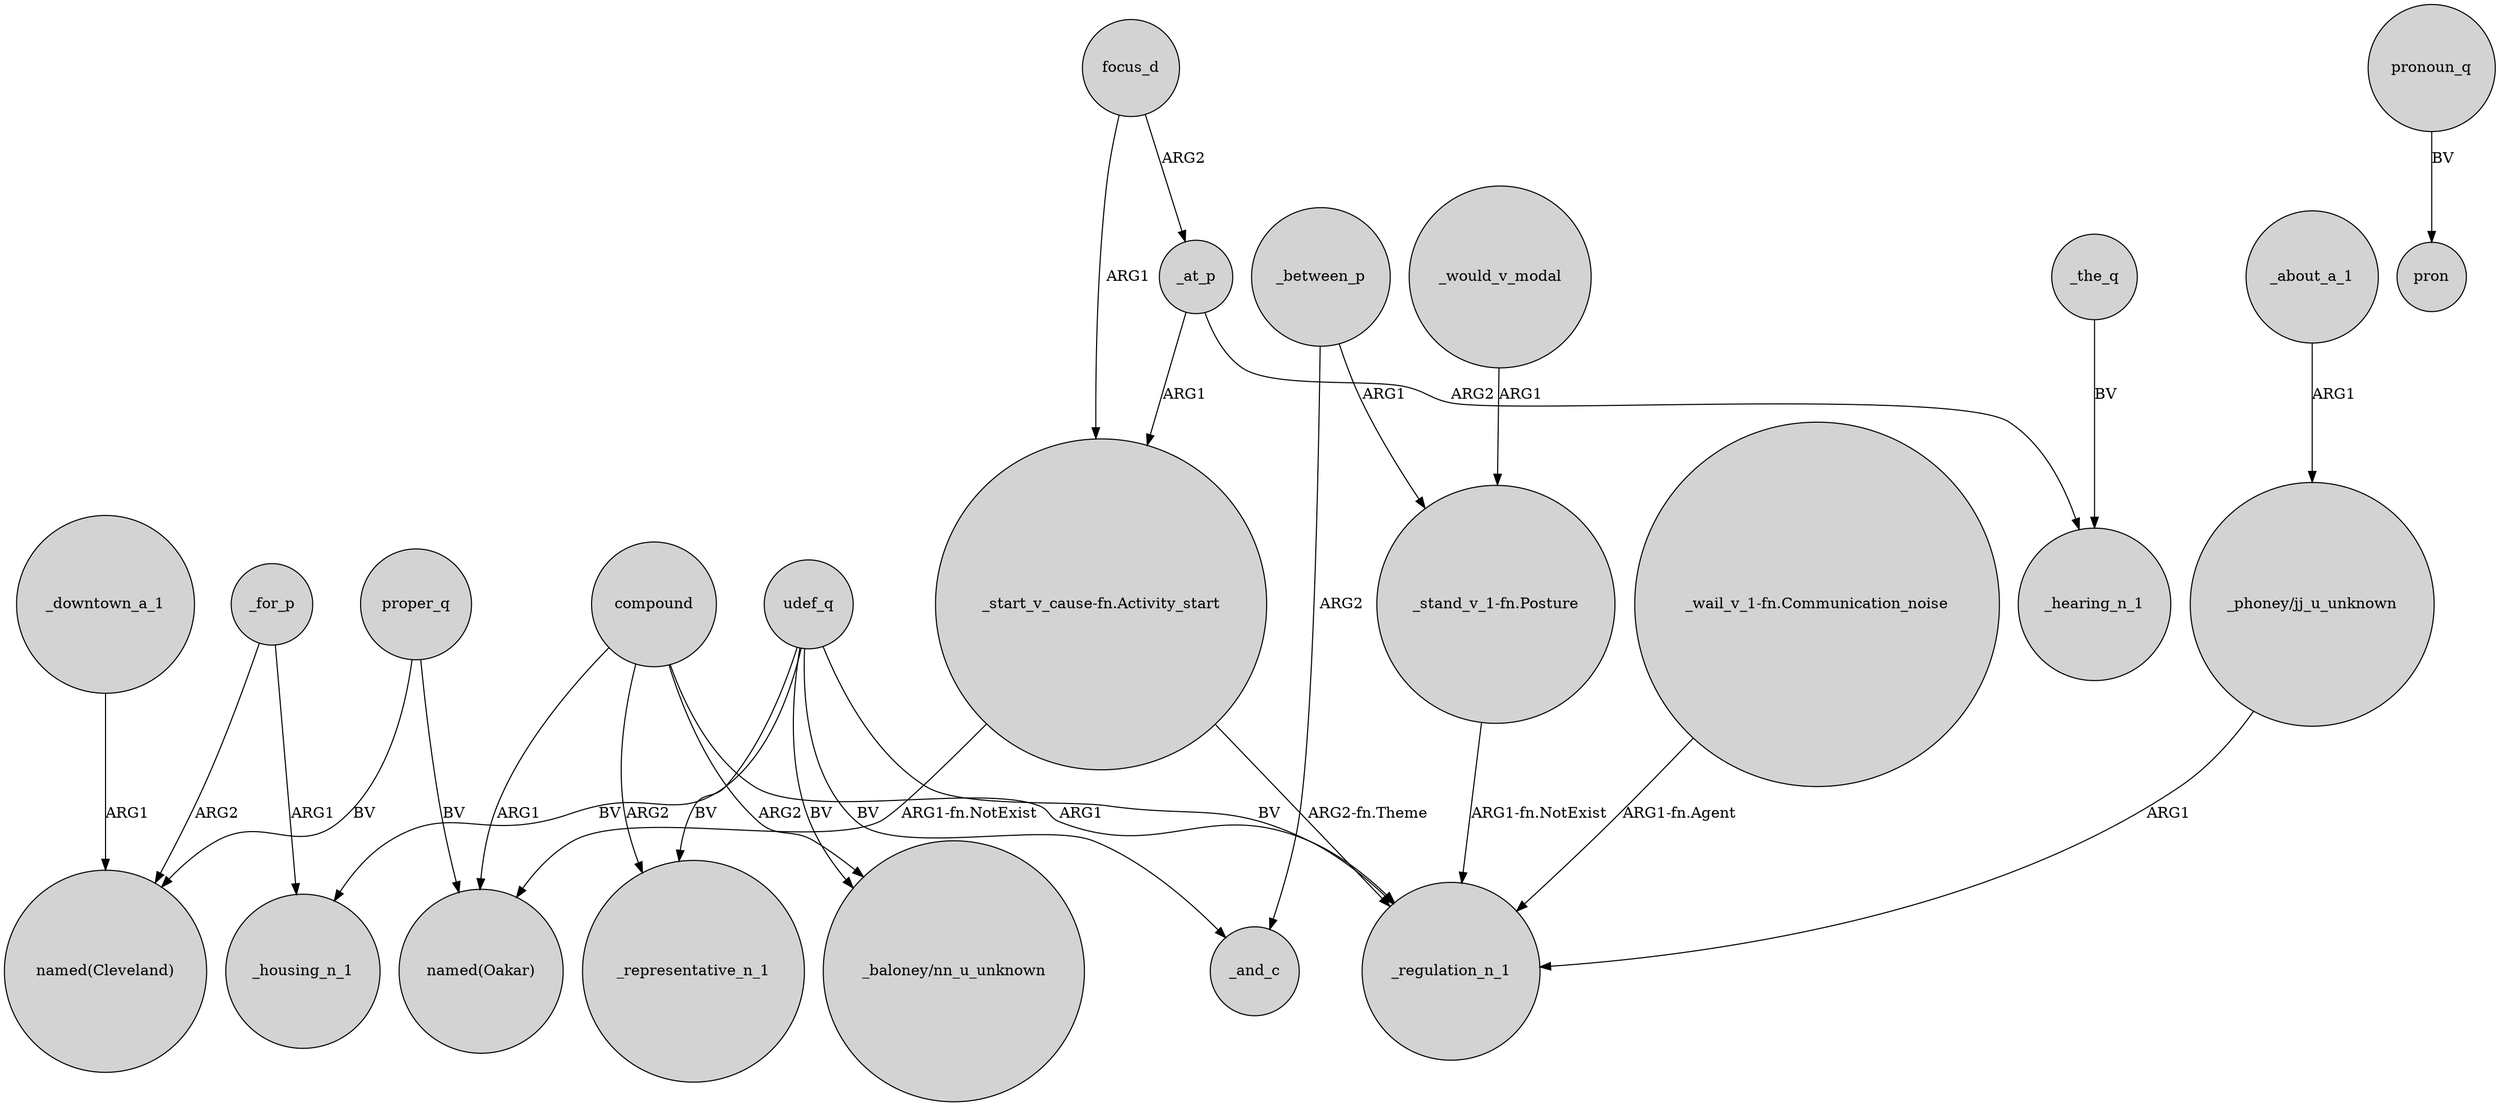 digraph {
	node [shape=circle style=filled]
	_for_p -> "named(Cleveland)" [label=ARG2]
	_for_p -> _housing_n_1 [label=ARG1]
	compound -> "_baloney/nn_u_unknown" [label=ARG2]
	_would_v_modal -> "_stand_v_1-fn.Posture" [label=ARG1]
	udef_q -> _housing_n_1 [label=BV]
	_between_p -> "_stand_v_1-fn.Posture" [label=ARG1]
	"_phoney/jj_u_unknown" -> _regulation_n_1 [label=ARG1]
	focus_d -> _at_p [label=ARG2]
	_the_q -> _hearing_n_1 [label=BV]
	_about_a_1 -> "_phoney/jj_u_unknown" [label=ARG1]
	compound -> _representative_n_1 [label=ARG2]
	pronoun_q -> pron [label=BV]
	"_start_v_cause-fn.Activity_start" -> _regulation_n_1 [label="ARG2-fn.Theme"]
	"_wail_v_1-fn.Communication_noise" -> _regulation_n_1 [label="ARG1-fn.Agent"]
	_between_p -> _and_c [label=ARG2]
	_downtown_a_1 -> "named(Cleveland)" [label=ARG1]
	_at_p -> _hearing_n_1 [label=ARG2]
	udef_q -> "_baloney/nn_u_unknown" [label=BV]
	compound -> _regulation_n_1 [label=ARG1]
	udef_q -> _representative_n_1 [label=BV]
	focus_d -> "_start_v_cause-fn.Activity_start" [label=ARG1]
	proper_q -> "named(Oakar)" [label=BV]
	udef_q -> _regulation_n_1 [label=BV]
	compound -> "named(Oakar)" [label=ARG1]
	_at_p -> "_start_v_cause-fn.Activity_start" [label=ARG1]
	udef_q -> _and_c [label=BV]
	"_start_v_cause-fn.Activity_start" -> "named(Oakar)" [label="ARG1-fn.NotExist"]
	proper_q -> "named(Cleveland)" [label=BV]
	"_stand_v_1-fn.Posture" -> _regulation_n_1 [label="ARG1-fn.NotExist"]
}
